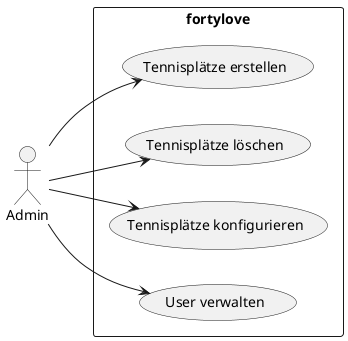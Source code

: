 @startuml
left to right direction
actor "Admin" as Actor
rectangle fortylove {
    Actor --> (Tennisplätze erstellen)
    Actor --> (Tennisplätze löschen)
    Actor --> (Tennisplätze konfigurieren)
    Actor --> (User verwalten)
}

@enduml

